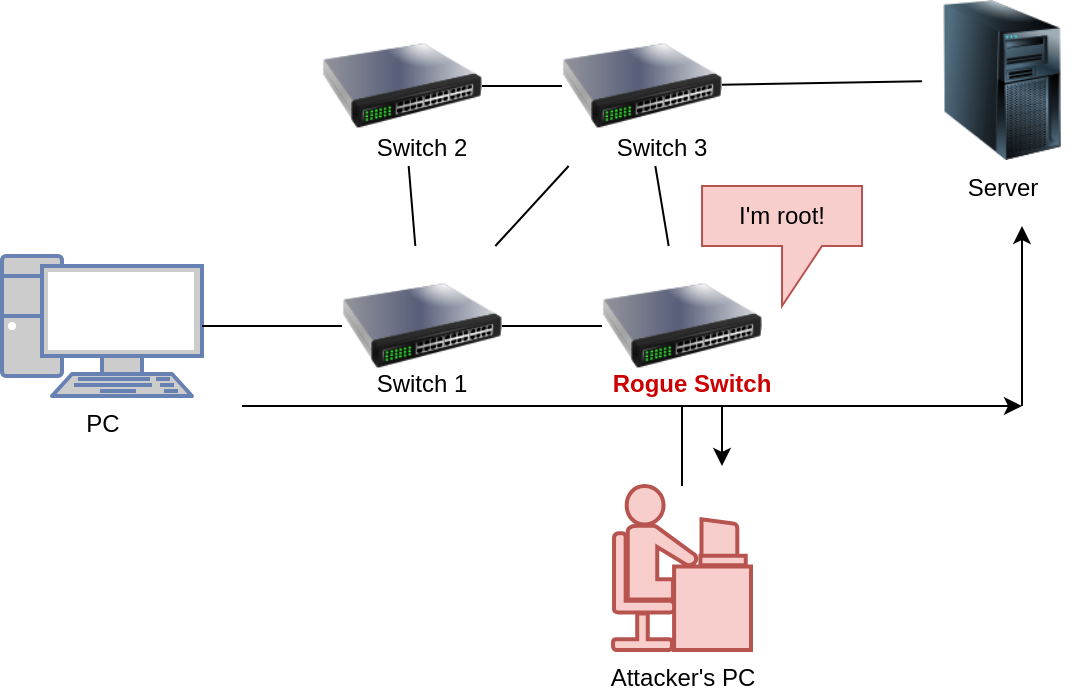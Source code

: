 <mxfile version="13.3.5" type="device"><diagram id="cwA9DHAIUDGyY5QQmw77" name="Page-1"><mxGraphModel dx="922" dy="678" grid="1" gridSize="10" guides="1" tooltips="1" connect="1" arrows="1" fold="1" page="1" pageScale="1" pageWidth="827" pageHeight="1169" math="0" shadow="0"><root><mxCell id="0"/><mxCell id="1" parent="0"/><mxCell id="7BhnkVJRTdAqBC5uLtGX-1" value="&lt;font color=&quot;#000000&quot;&gt;PC&lt;/font&gt;" style="fontColor=#0066CC;verticalAlign=top;verticalLabelPosition=bottom;labelPosition=center;align=center;html=1;outlineConnect=0;fillColor=#CCCCCC;strokeColor=#6881B3;gradientColor=none;gradientDirection=north;strokeWidth=2;shape=mxgraph.networks.pc;" vertex="1" parent="1"><mxGeometry x="110" y="255" width="100" height="70" as="geometry"/></mxCell><mxCell id="7BhnkVJRTdAqBC5uLtGX-2" value="" style="image;html=1;labelBackgroundColor=#ffffff;image=img/lib/clip_art/networking/Switch_128x128.png" vertex="1" parent="1"><mxGeometry x="270" y="130" width="80" height="80" as="geometry"/></mxCell><mxCell id="7BhnkVJRTdAqBC5uLtGX-3" value="" style="image;html=1;labelBackgroundColor=#ffffff;image=img/lib/clip_art/networking/Switch_128x128.png" vertex="1" parent="1"><mxGeometry x="280" y="250" width="80" height="80" as="geometry"/></mxCell><mxCell id="7BhnkVJRTdAqBC5uLtGX-4" value="" style="image;html=1;labelBackgroundColor=#ffffff;image=img/lib/clip_art/networking/Switch_128x128.png" vertex="1" parent="1"><mxGeometry x="390" y="130" width="80" height="80" as="geometry"/></mxCell><mxCell id="7BhnkVJRTdAqBC5uLtGX-5" value="" style="image;html=1;labelBackgroundColor=#ffffff;image=img/lib/clip_art/networking/Switch_128x128.png" vertex="1" parent="1"><mxGeometry x="410" y="250" width="80" height="80" as="geometry"/></mxCell><mxCell id="7BhnkVJRTdAqBC5uLtGX-8" value="I'm root!" style="shape=callout;whiteSpace=wrap;html=1;perimeter=calloutPerimeter;fillColor=#f8cecc;strokeColor=#b85450;" vertex="1" parent="1"><mxGeometry x="460" y="220" width="80" height="60" as="geometry"/></mxCell><mxCell id="7BhnkVJRTdAqBC5uLtGX-9" value="" style="endArrow=none;html=1;" edge="1" parent="1" source="7BhnkVJRTdAqBC5uLtGX-1" target="7BhnkVJRTdAqBC5uLtGX-3"><mxGeometry width="50" height="50" relative="1" as="geometry"><mxPoint x="280" y="410" as="sourcePoint"/><mxPoint x="330" y="360" as="targetPoint"/></mxGeometry></mxCell><mxCell id="7BhnkVJRTdAqBC5uLtGX-10" value="" style="endArrow=none;html=1;" edge="1" parent="1" source="7BhnkVJRTdAqBC5uLtGX-2" target="7BhnkVJRTdAqBC5uLtGX-3"><mxGeometry width="50" height="50" relative="1" as="geometry"><mxPoint x="180" y="273.75" as="sourcePoint"/><mxPoint x="290" y="293" as="targetPoint"/></mxGeometry></mxCell><mxCell id="7BhnkVJRTdAqBC5uLtGX-11" value="" style="endArrow=none;html=1;" edge="1" parent="1" source="7BhnkVJRTdAqBC5uLtGX-4" target="7BhnkVJRTdAqBC5uLtGX-3"><mxGeometry width="50" height="50" relative="1" as="geometry"><mxPoint x="323.333" y="220.0" as="sourcePoint"/><mxPoint x="326.667" y="260" as="targetPoint"/></mxGeometry></mxCell><mxCell id="7BhnkVJRTdAqBC5uLtGX-12" value="" style="endArrow=none;html=1;" edge="1" parent="1" source="7BhnkVJRTdAqBC5uLtGX-4" target="7BhnkVJRTdAqBC5uLtGX-2"><mxGeometry width="50" height="50" relative="1" as="geometry"><mxPoint x="403.333" y="220.0" as="sourcePoint"/><mxPoint x="366.667" y="260" as="targetPoint"/></mxGeometry></mxCell><mxCell id="7BhnkVJRTdAqBC5uLtGX-13" value="" style="endArrow=none;html=1;" edge="1" parent="1" source="7BhnkVJRTdAqBC5uLtGX-5" target="7BhnkVJRTdAqBC5uLtGX-3"><mxGeometry width="50" height="50" relative="1" as="geometry"><mxPoint x="400" y="180.0" as="sourcePoint"/><mxPoint x="360" y="180.0" as="targetPoint"/></mxGeometry></mxCell><mxCell id="7BhnkVJRTdAqBC5uLtGX-14" value="" style="endArrow=none;html=1;" edge="1" parent="1" source="7BhnkVJRTdAqBC5uLtGX-5" target="7BhnkVJRTdAqBC5uLtGX-4"><mxGeometry width="50" height="50" relative="1" as="geometry"><mxPoint x="420" y="300.0" as="sourcePoint"/><mxPoint x="370" y="300.0" as="targetPoint"/></mxGeometry></mxCell><mxCell id="7BhnkVJRTdAqBC5uLtGX-16" value="Server" style="image;html=1;labelBackgroundColor=#ffffff;image=img/lib/clip_art/computers/Server_Tower_128x128.png" vertex="1" parent="1"><mxGeometry x="570" y="127" width="80" height="80" as="geometry"/></mxCell><mxCell id="7BhnkVJRTdAqBC5uLtGX-20" value="&lt;meta charset=&quot;utf-8&quot;&gt;&lt;span style=&quot;font-family: helvetica; font-size: 12px; font-style: normal; letter-spacing: normal; text-indent: 0px; text-transform: none; word-spacing: 0px; background-color: rgb(255, 255, 255); display: inline; float: none;&quot;&gt;Rogue Switch&lt;/span&gt;" style="text;whiteSpace=wrap;html=1;align=center;fontColor=#CC0000;fontStyle=1" vertex="1" parent="1"><mxGeometry x="410" y="305" width="90" height="20" as="geometry"/></mxCell><mxCell id="7BhnkVJRTdAqBC5uLtGX-21" value="&lt;span style=&quot;color: rgb(0 , 0 , 0) ; font-family: &amp;#34;helvetica&amp;#34; ; font-size: 12px ; font-style: normal ; font-weight: 400 ; letter-spacing: normal ; text-indent: 0px ; text-transform: none ; word-spacing: 0px ; background-color: rgb(255 , 255 , 255) ; display: inline ; float: none&quot;&gt;Switch 1&lt;/span&gt;" style="text;whiteSpace=wrap;html=1;align=center;" vertex="1" parent="1"><mxGeometry x="280" y="305" width="80" height="20" as="geometry"/></mxCell><mxCell id="7BhnkVJRTdAqBC5uLtGX-22" value="&lt;span style=&quot;color: rgb(0 , 0 , 0) ; font-family: &amp;#34;helvetica&amp;#34; ; font-size: 12px ; font-style: normal ; font-weight: 400 ; letter-spacing: normal ; text-indent: 0px ; text-transform: none ; word-spacing: 0px ; background-color: rgb(255 , 255 , 255) ; display: inline ; float: none&quot;&gt;Switch 2&lt;/span&gt;" style="text;whiteSpace=wrap;html=1;align=center;" vertex="1" parent="1"><mxGeometry x="280" y="187" width="80" height="20" as="geometry"/></mxCell><mxCell id="7BhnkVJRTdAqBC5uLtGX-23" value="&lt;span style=&quot;color: rgb(0 , 0 , 0) ; font-family: &amp;#34;helvetica&amp;#34; ; font-size: 12px ; font-style: normal ; font-weight: 400 ; letter-spacing: normal ; text-indent: 0px ; text-transform: none ; word-spacing: 0px ; background-color: rgb(255 , 255 , 255) ; display: inline ; float: none&quot;&gt;Switch 3&lt;/span&gt;" style="text;whiteSpace=wrap;html=1;align=center;" vertex="1" parent="1"><mxGeometry x="400" y="187" width="80" height="20" as="geometry"/></mxCell><mxCell id="7BhnkVJRTdAqBC5uLtGX-24" value="" style="endArrow=none;html=1;" edge="1" parent="1" source="7BhnkVJRTdAqBC5uLtGX-4" target="7BhnkVJRTdAqBC5uLtGX-16"><mxGeometry width="50" height="50" relative="1" as="geometry"><mxPoint x="640" y="370" as="sourcePoint"/><mxPoint x="690" y="320" as="targetPoint"/></mxGeometry></mxCell><mxCell id="7BhnkVJRTdAqBC5uLtGX-25" value="Attacker's PC" style="shape=mxgraph.cisco.people.androgenous_person;html=1;dashed=0;fillColor=#f8cecc;strokeColor=#b85450;strokeWidth=2;verticalLabelPosition=bottom;verticalAlign=top;align=center;" vertex="1" parent="1"><mxGeometry x="415.5" y="370" width="69" height="82" as="geometry"/></mxCell><mxCell id="7BhnkVJRTdAqBC5uLtGX-26" value="" style="endArrow=classic;html=1;" edge="1" parent="1"><mxGeometry width="50" height="50" relative="1" as="geometry"><mxPoint x="230" y="330" as="sourcePoint"/><mxPoint x="620" y="330" as="targetPoint"/></mxGeometry></mxCell><mxCell id="7BhnkVJRTdAqBC5uLtGX-27" value="" style="endArrow=classic;html=1;" edge="1" parent="1"><mxGeometry width="50" height="50" relative="1" as="geometry"><mxPoint x="470" y="330" as="sourcePoint"/><mxPoint x="470" y="360" as="targetPoint"/></mxGeometry></mxCell><mxCell id="7BhnkVJRTdAqBC5uLtGX-29" value="" style="endArrow=classic;html=1;" edge="1" parent="1"><mxGeometry width="50" height="50" relative="1" as="geometry"><mxPoint x="620" y="330" as="sourcePoint"/><mxPoint x="620" y="240" as="targetPoint"/></mxGeometry></mxCell><mxCell id="7BhnkVJRTdAqBC5uLtGX-30" value="" style="endArrow=none;html=1;" edge="1" parent="1" source="7BhnkVJRTdAqBC5uLtGX-25" target="7BhnkVJRTdAqBC5uLtGX-5"><mxGeometry width="50" height="50" relative="1" as="geometry"><mxPoint x="453.333" y="260" as="sourcePoint"/><mxPoint x="446.667" y="220.0" as="targetPoint"/></mxGeometry></mxCell></root></mxGraphModel></diagram></mxfile>